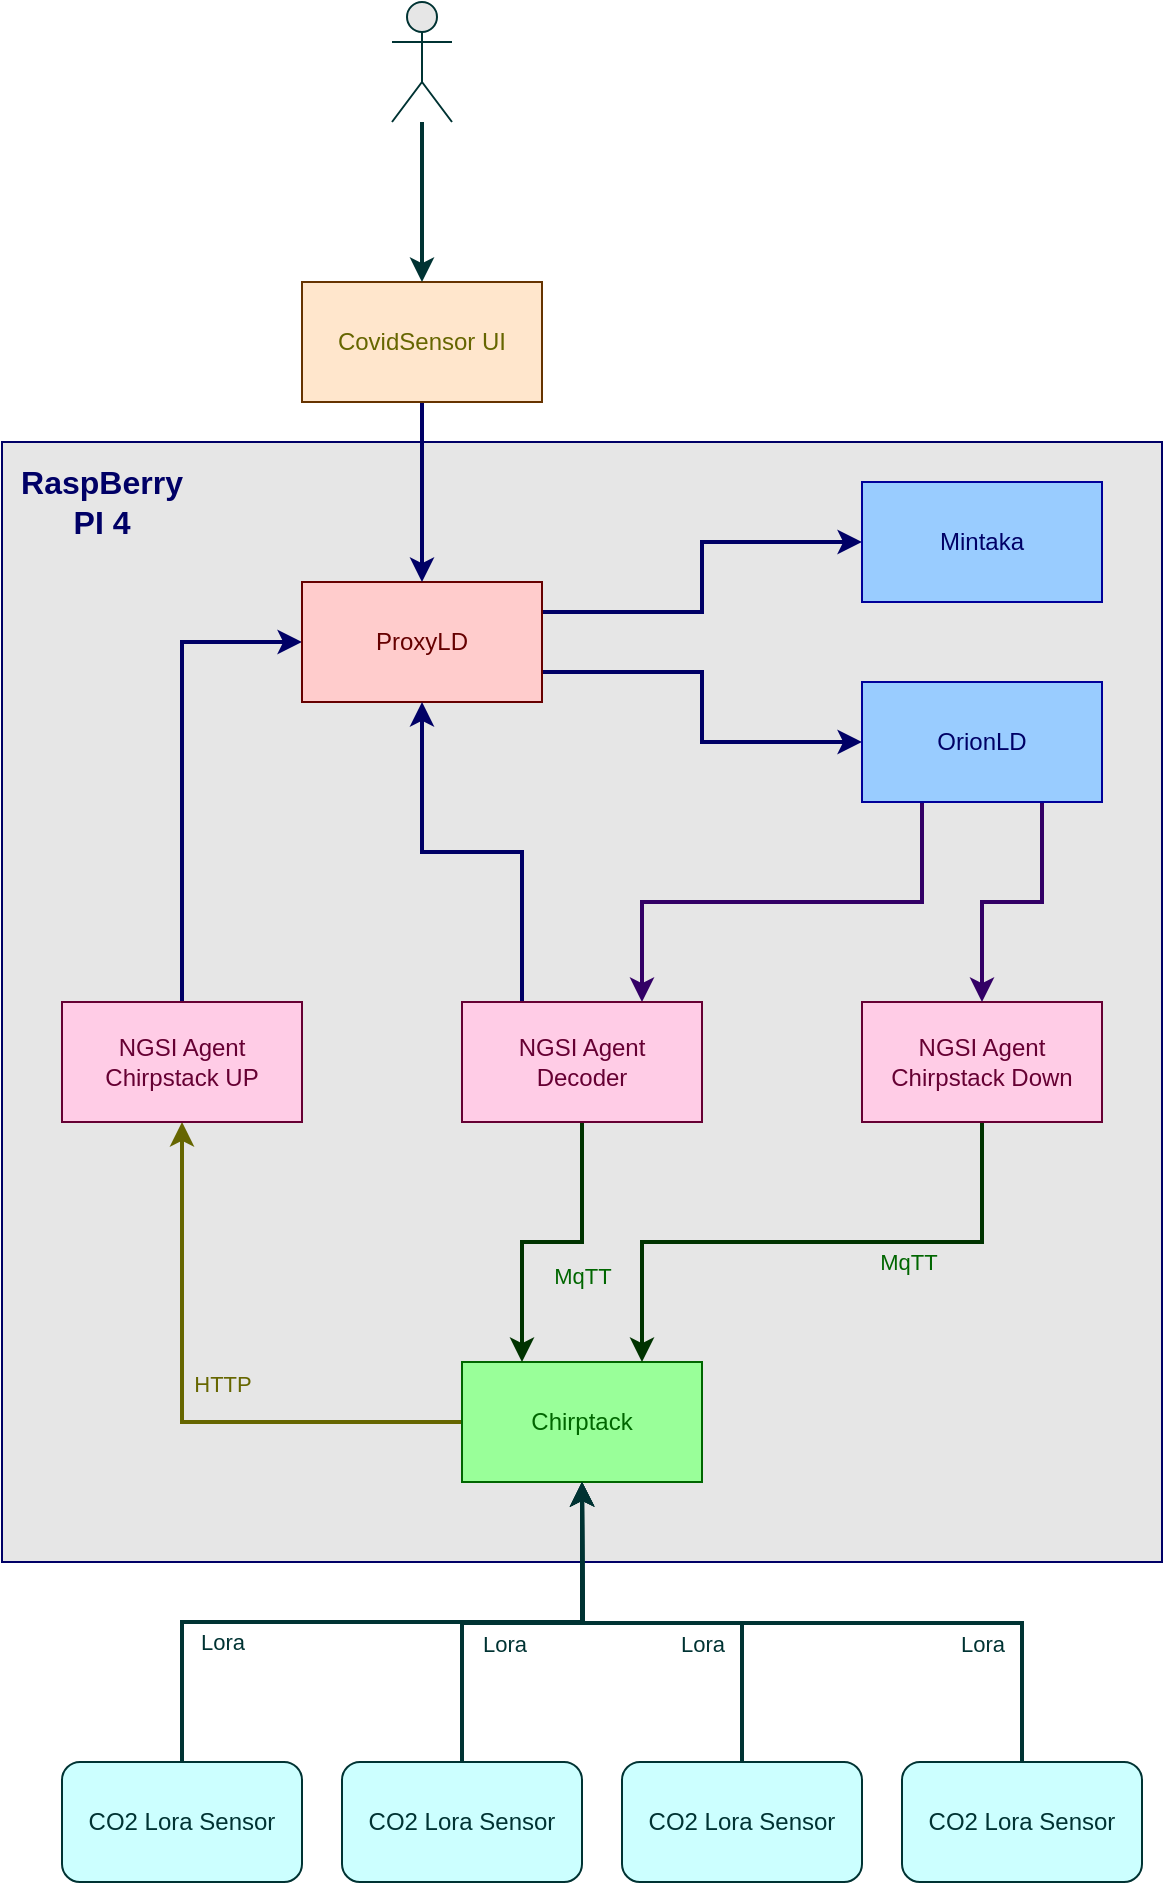 <mxfile>
    <diagram id="z4sFDiwosSNHSiwbagkE" name="Page-1">
        <mxGraphModel dx="903" dy="2069" grid="1" gridSize="10" guides="1" tooltips="1" connect="1" arrows="1" fold="1" page="1" pageScale="1" pageWidth="827" pageHeight="1169" background="#ffffff" math="0" shadow="0">
            <root>
                <mxCell id="0"/>
                <mxCell id="1" parent="0"/>
                <mxCell id="29" value="" style="rounded=0;whiteSpace=wrap;html=1;strokeColor=#000066;fillColor=#E6E6E6;" vertex="1" parent="1">
                    <mxGeometry x="50" y="40" width="580" height="560" as="geometry"/>
                </mxCell>
                <mxCell id="5" style="edgeStyle=orthogonalEdgeStyle;rounded=0;orthogonalLoop=1;jettySize=auto;html=1;exitX=0;exitY=0.5;exitDx=0;exitDy=0;entryX=0.5;entryY=1;entryDx=0;entryDy=0;strokeWidth=2;fontColor=#333300;strokeColor=#666600;" edge="1" parent="1" source="2" target="3">
                    <mxGeometry relative="1" as="geometry"/>
                </mxCell>
                <mxCell id="6" value="HTTP" style="edgeLabel;html=1;align=center;verticalAlign=middle;resizable=0;points=[];fontColor=#666600;labelBackgroundColor=none;" vertex="1" connectable="0" parent="5">
                    <mxGeometry x="0.267" y="2" relative="1" as="geometry">
                        <mxPoint x="22" y="24" as="offset"/>
                    </mxGeometry>
                </mxCell>
                <mxCell id="2" value="Chirptack" style="rounded=0;whiteSpace=wrap;html=1;fillColor=#99FF99;strokeColor=#006600;fontColor=#006600;" vertex="1" parent="1">
                    <mxGeometry x="280" y="500" width="120" height="60" as="geometry"/>
                </mxCell>
                <mxCell id="20" style="edgeStyle=orthogonalEdgeStyle;rounded=0;orthogonalLoop=1;jettySize=auto;html=1;exitX=0.5;exitY=0;exitDx=0;exitDy=0;entryX=0;entryY=0.5;entryDx=0;entryDy=0;strokeWidth=2;strokeColor=#000066;" edge="1" parent="1" source="3" target="9">
                    <mxGeometry relative="1" as="geometry"/>
                </mxCell>
                <mxCell id="3" value="NGSI Agent&lt;br&gt;Chirpstack UP" style="rounded=0;whiteSpace=wrap;html=1;fontColor=#660033;strokeColor=#660033;fillColor=#FFCCE6;" vertex="1" parent="1">
                    <mxGeometry x="80" y="320" width="120" height="60" as="geometry"/>
                </mxCell>
                <mxCell id="7" style="edgeStyle=orthogonalEdgeStyle;rounded=0;orthogonalLoop=1;jettySize=auto;html=1;exitX=0.5;exitY=1;exitDx=0;exitDy=0;entryX=0.75;entryY=0;entryDx=0;entryDy=0;strokeWidth=2;strokeColor=#003300;" edge="1" parent="1" source="4" target="2">
                    <mxGeometry relative="1" as="geometry"/>
                </mxCell>
                <mxCell id="8" value="MqTT" style="edgeLabel;html=1;align=center;verticalAlign=middle;resizable=0;points=[];fontColor=#006600;labelBackgroundColor=none;" vertex="1" connectable="0" parent="7">
                    <mxGeometry x="-0.32" relative="1" as="geometry">
                        <mxPoint x="1" y="10" as="offset"/>
                    </mxGeometry>
                </mxCell>
                <mxCell id="4" value="NGSI Agent&lt;br&gt;Chirpstack Down" style="rounded=0;whiteSpace=wrap;html=1;fontColor=#660033;strokeColor=#660033;fillColor=#FFCCE6;" vertex="1" parent="1">
                    <mxGeometry x="480" y="320" width="120" height="60" as="geometry"/>
                </mxCell>
                <mxCell id="17" style="edgeStyle=orthogonalEdgeStyle;rounded=0;orthogonalLoop=1;jettySize=auto;html=1;exitX=1;exitY=0.75;exitDx=0;exitDy=0;entryX=0;entryY=0.5;entryDx=0;entryDy=0;strokeWidth=2;strokeColor=#000066;" edge="1" parent="1" source="9" target="10">
                    <mxGeometry relative="1" as="geometry"/>
                </mxCell>
                <mxCell id="18" style="edgeStyle=orthogonalEdgeStyle;rounded=0;orthogonalLoop=1;jettySize=auto;html=1;exitX=1;exitY=0.25;exitDx=0;exitDy=0;entryX=0;entryY=0.5;entryDx=0;entryDy=0;strokeWidth=2;strokeColor=#000066;" edge="1" parent="1" source="9" target="11">
                    <mxGeometry relative="1" as="geometry"/>
                </mxCell>
                <mxCell id="9" value="&lt;font color=&quot;#660000&quot;&gt;ProxyLD&lt;/font&gt;" style="rounded=0;whiteSpace=wrap;html=1;strokeColor=#660000;fillColor=#FFCCCC;" vertex="1" parent="1">
                    <mxGeometry x="200" y="110" width="120" height="60" as="geometry"/>
                </mxCell>
                <mxCell id="21" style="edgeStyle=orthogonalEdgeStyle;rounded=0;orthogonalLoop=1;jettySize=auto;html=1;exitX=0.25;exitY=1;exitDx=0;exitDy=0;entryX=0.75;entryY=0;entryDx=0;entryDy=0;strokeColor=#330066;strokeWidth=2;" edge="1" parent="1" source="10" target="12">
                    <mxGeometry relative="1" as="geometry">
                        <mxPoint x="430" y="320" as="targetPoint"/>
                    </mxGeometry>
                </mxCell>
                <mxCell id="22" style="edgeStyle=orthogonalEdgeStyle;rounded=0;orthogonalLoop=1;jettySize=auto;html=1;exitX=0.75;exitY=1;exitDx=0;exitDy=0;entryX=0.5;entryY=0;entryDx=0;entryDy=0;strokeColor=#330066;strokeWidth=2;" edge="1" parent="1" source="10" target="4">
                    <mxGeometry relative="1" as="geometry"/>
                </mxCell>
                <mxCell id="10" value="OrionLD" style="rounded=0;whiteSpace=wrap;html=1;fillColor=#99CCFF;fontColor=#000066;strokeColor=#000099;" vertex="1" parent="1">
                    <mxGeometry x="480" y="160" width="120" height="60" as="geometry"/>
                </mxCell>
                <mxCell id="11" value="Mintaka" style="rounded=0;whiteSpace=wrap;html=1;fillColor=#99CCFF;fontColor=#000066;strokeColor=#000099;" vertex="1" parent="1">
                    <mxGeometry x="480" y="60" width="120" height="60" as="geometry"/>
                </mxCell>
                <mxCell id="13" style="edgeStyle=orthogonalEdgeStyle;rounded=0;orthogonalLoop=1;jettySize=auto;html=1;exitX=0.5;exitY=1;exitDx=0;exitDy=0;entryX=0.25;entryY=0;entryDx=0;entryDy=0;strokeWidth=2;strokeColor=#003300;" edge="1" parent="1" source="12" target="2">
                    <mxGeometry relative="1" as="geometry">
                        <mxPoint x="290" y="480" as="targetPoint"/>
                    </mxGeometry>
                </mxCell>
                <mxCell id="14" value="MqTT" style="edgeLabel;html=1;align=center;verticalAlign=middle;resizable=0;points=[];fontColor=#006600;labelBackgroundColor=none;" vertex="1" connectable="0" parent="13">
                    <mxGeometry x="-0.206" y="3" relative="1" as="geometry">
                        <mxPoint x="-3" y="17" as="offset"/>
                    </mxGeometry>
                </mxCell>
                <mxCell id="24" style="edgeStyle=orthogonalEdgeStyle;rounded=0;orthogonalLoop=1;jettySize=auto;html=1;exitX=0.25;exitY=0;exitDx=0;exitDy=0;entryX=0.5;entryY=1;entryDx=0;entryDy=0;strokeWidth=2;strokeColor=#000066;" edge="1" parent="1" source="12" target="9">
                    <mxGeometry relative="1" as="geometry"/>
                </mxCell>
                <mxCell id="12" value="NGSI Agent&lt;br&gt;Decoder" style="rounded=0;whiteSpace=wrap;html=1;fontColor=#660033;strokeColor=#660033;fillColor=#FFCCE6;" vertex="1" parent="1">
                    <mxGeometry x="280" y="320" width="120" height="60" as="geometry"/>
                </mxCell>
                <mxCell id="16" style="edgeStyle=orthogonalEdgeStyle;rounded=0;orthogonalLoop=1;jettySize=auto;html=1;exitX=0.5;exitY=1;exitDx=0;exitDy=0;entryX=0.5;entryY=0;entryDx=0;entryDy=0;strokeWidth=2;strokeColor=#000066;" edge="1" parent="1" source="15" target="9">
                    <mxGeometry relative="1" as="geometry"/>
                </mxCell>
                <mxCell id="15" value="CovidSensor UI" style="rounded=0;whiteSpace=wrap;html=1;strokeColor=#663300;fillColor=#FFE6CC;fontColor=#666600;" vertex="1" parent="1">
                    <mxGeometry x="200" y="-40" width="120" height="60" as="geometry"/>
                </mxCell>
                <mxCell id="31" value="&lt;b&gt;&lt;font style=&quot;font-size: 16px&quot; color=&quot;#000066&quot;&gt;RaspBerry PI 4&lt;/font&gt;&lt;/b&gt;" style="text;html=1;align=center;verticalAlign=middle;whiteSpace=wrap;rounded=0;" vertex="1" parent="1">
                    <mxGeometry x="80" y="60" width="40" height="20" as="geometry"/>
                </mxCell>
                <mxCell id="33" value="Lora" style="edgeStyle=orthogonalEdgeStyle;rounded=0;orthogonalLoop=1;jettySize=auto;html=1;fontColor=#003333;strokeWidth=2;strokeColor=#003333;exitX=0.5;exitY=0;exitDx=0;exitDy=0;labelBackgroundColor=none;" edge="1" parent="1" source="32" target="2">
                    <mxGeometry x="-0.471" y="-10" relative="1" as="geometry">
                        <mxPoint as="offset"/>
                    </mxGeometry>
                </mxCell>
                <mxCell id="32" value="CO2 Lora Sensor" style="rounded=1;whiteSpace=wrap;html=1;labelBackgroundColor=none;strokeColor=#003333;fillColor=#CCFFFF;fontColor=#003333;" vertex="1" parent="1">
                    <mxGeometry x="80" y="700" width="120" height="60" as="geometry"/>
                </mxCell>
                <mxCell id="34" value="CO2 Lora Sensor" style="rounded=1;whiteSpace=wrap;html=1;labelBackgroundColor=none;strokeColor=#003333;fillColor=#CCFFFF;fontColor=#003333;" vertex="1" parent="1">
                    <mxGeometry x="500" y="700" width="120" height="60" as="geometry"/>
                </mxCell>
                <mxCell id="35" value="CO2 Lora Sensor" style="rounded=1;whiteSpace=wrap;html=1;labelBackgroundColor=none;strokeColor=#003333;fillColor=#CCFFFF;fontColor=#003333;" vertex="1" parent="1">
                    <mxGeometry x="360" y="700" width="120" height="60" as="geometry"/>
                </mxCell>
                <mxCell id="36" value="CO2 Lora Sensor" style="rounded=1;whiteSpace=wrap;html=1;labelBackgroundColor=none;strokeColor=#003333;fillColor=#CCFFFF;fontColor=#003333;" vertex="1" parent="1">
                    <mxGeometry x="220" y="700" width="120" height="60" as="geometry"/>
                </mxCell>
                <mxCell id="37" value="Lora" style="edgeStyle=orthogonalEdgeStyle;rounded=0;orthogonalLoop=1;jettySize=auto;html=1;fontColor=#003333;strokeWidth=2;strokeColor=#003333;exitX=0.5;exitY=0;exitDx=0;exitDy=0;labelBackgroundColor=none;" edge="1" parent="1" source="36">
                    <mxGeometry x="-0.1" y="-10" relative="1" as="geometry">
                        <mxPoint x="150" y="710" as="sourcePoint"/>
                        <mxPoint x="340" y="560" as="targetPoint"/>
                        <mxPoint as="offset"/>
                    </mxGeometry>
                </mxCell>
                <mxCell id="38" value="Lora" style="edgeStyle=orthogonalEdgeStyle;rounded=0;orthogonalLoop=1;jettySize=auto;html=1;fontColor=#003333;strokeWidth=2;strokeColor=#003333;exitX=0.5;exitY=0;exitDx=0;exitDy=0;labelBackgroundColor=none;" edge="1" parent="1" source="35">
                    <mxGeometry x="-0.182" y="10" relative="1" as="geometry">
                        <mxPoint x="160" y="720" as="sourcePoint"/>
                        <mxPoint x="340" y="560" as="targetPoint"/>
                        <mxPoint as="offset"/>
                    </mxGeometry>
                </mxCell>
                <mxCell id="39" value="Lora" style="edgeStyle=orthogonalEdgeStyle;rounded=0;orthogonalLoop=1;jettySize=auto;html=1;fontColor=#003333;strokeWidth=2;strokeColor=#003333;exitX=0.5;exitY=0;exitDx=0;exitDy=0;labelBackgroundColor=none;" edge="1" parent="1" source="34">
                    <mxGeometry x="-0.5" y="10" relative="1" as="geometry">
                        <mxPoint x="170" y="730" as="sourcePoint"/>
                        <mxPoint x="340" y="560" as="targetPoint"/>
                        <mxPoint as="offset"/>
                    </mxGeometry>
                </mxCell>
                <mxCell id="41" style="edgeStyle=orthogonalEdgeStyle;rounded=0;orthogonalLoop=1;jettySize=auto;html=1;labelBackgroundColor=none;fontColor=#003333;strokeColor=#003333;strokeWidth=2;" edge="1" parent="1" source="40" target="15">
                    <mxGeometry relative="1" as="geometry"/>
                </mxCell>
                <mxCell id="40" value="" style="shape=umlActor;verticalLabelPosition=bottom;verticalAlign=top;html=1;outlineConnect=0;labelBackgroundColor=none;fontColor=#003333;strokeColor=#003333;fillColor=#E6E6E6;" vertex="1" parent="1">
                    <mxGeometry x="245" y="-180" width="30" height="60" as="geometry"/>
                </mxCell>
            </root>
        </mxGraphModel>
    </diagram>
</mxfile>